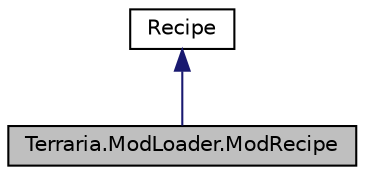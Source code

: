 digraph "Terraria.ModLoader.ModRecipe"
{
 // LATEX_PDF_SIZE
  edge [fontname="Helvetica",fontsize="10",labelfontname="Helvetica",labelfontsize="10"];
  node [fontname="Helvetica",fontsize="10",shape=record];
  Node1 [label="Terraria.ModLoader.ModRecipe",height=0.2,width=0.4,color="black", fillcolor="grey75", style="filled", fontcolor="black",tooltip="This class extends Terraria.Recipe, meaning you can use it in a similar manner to vanilla recipes...."];
  Node2 -> Node1 [dir="back",color="midnightblue",fontsize="10",style="solid",fontname="Helvetica"];
  Node2 [label="Recipe",height=0.2,width=0.4,color="black", fillcolor="white", style="filled",tooltip=" "];
}

